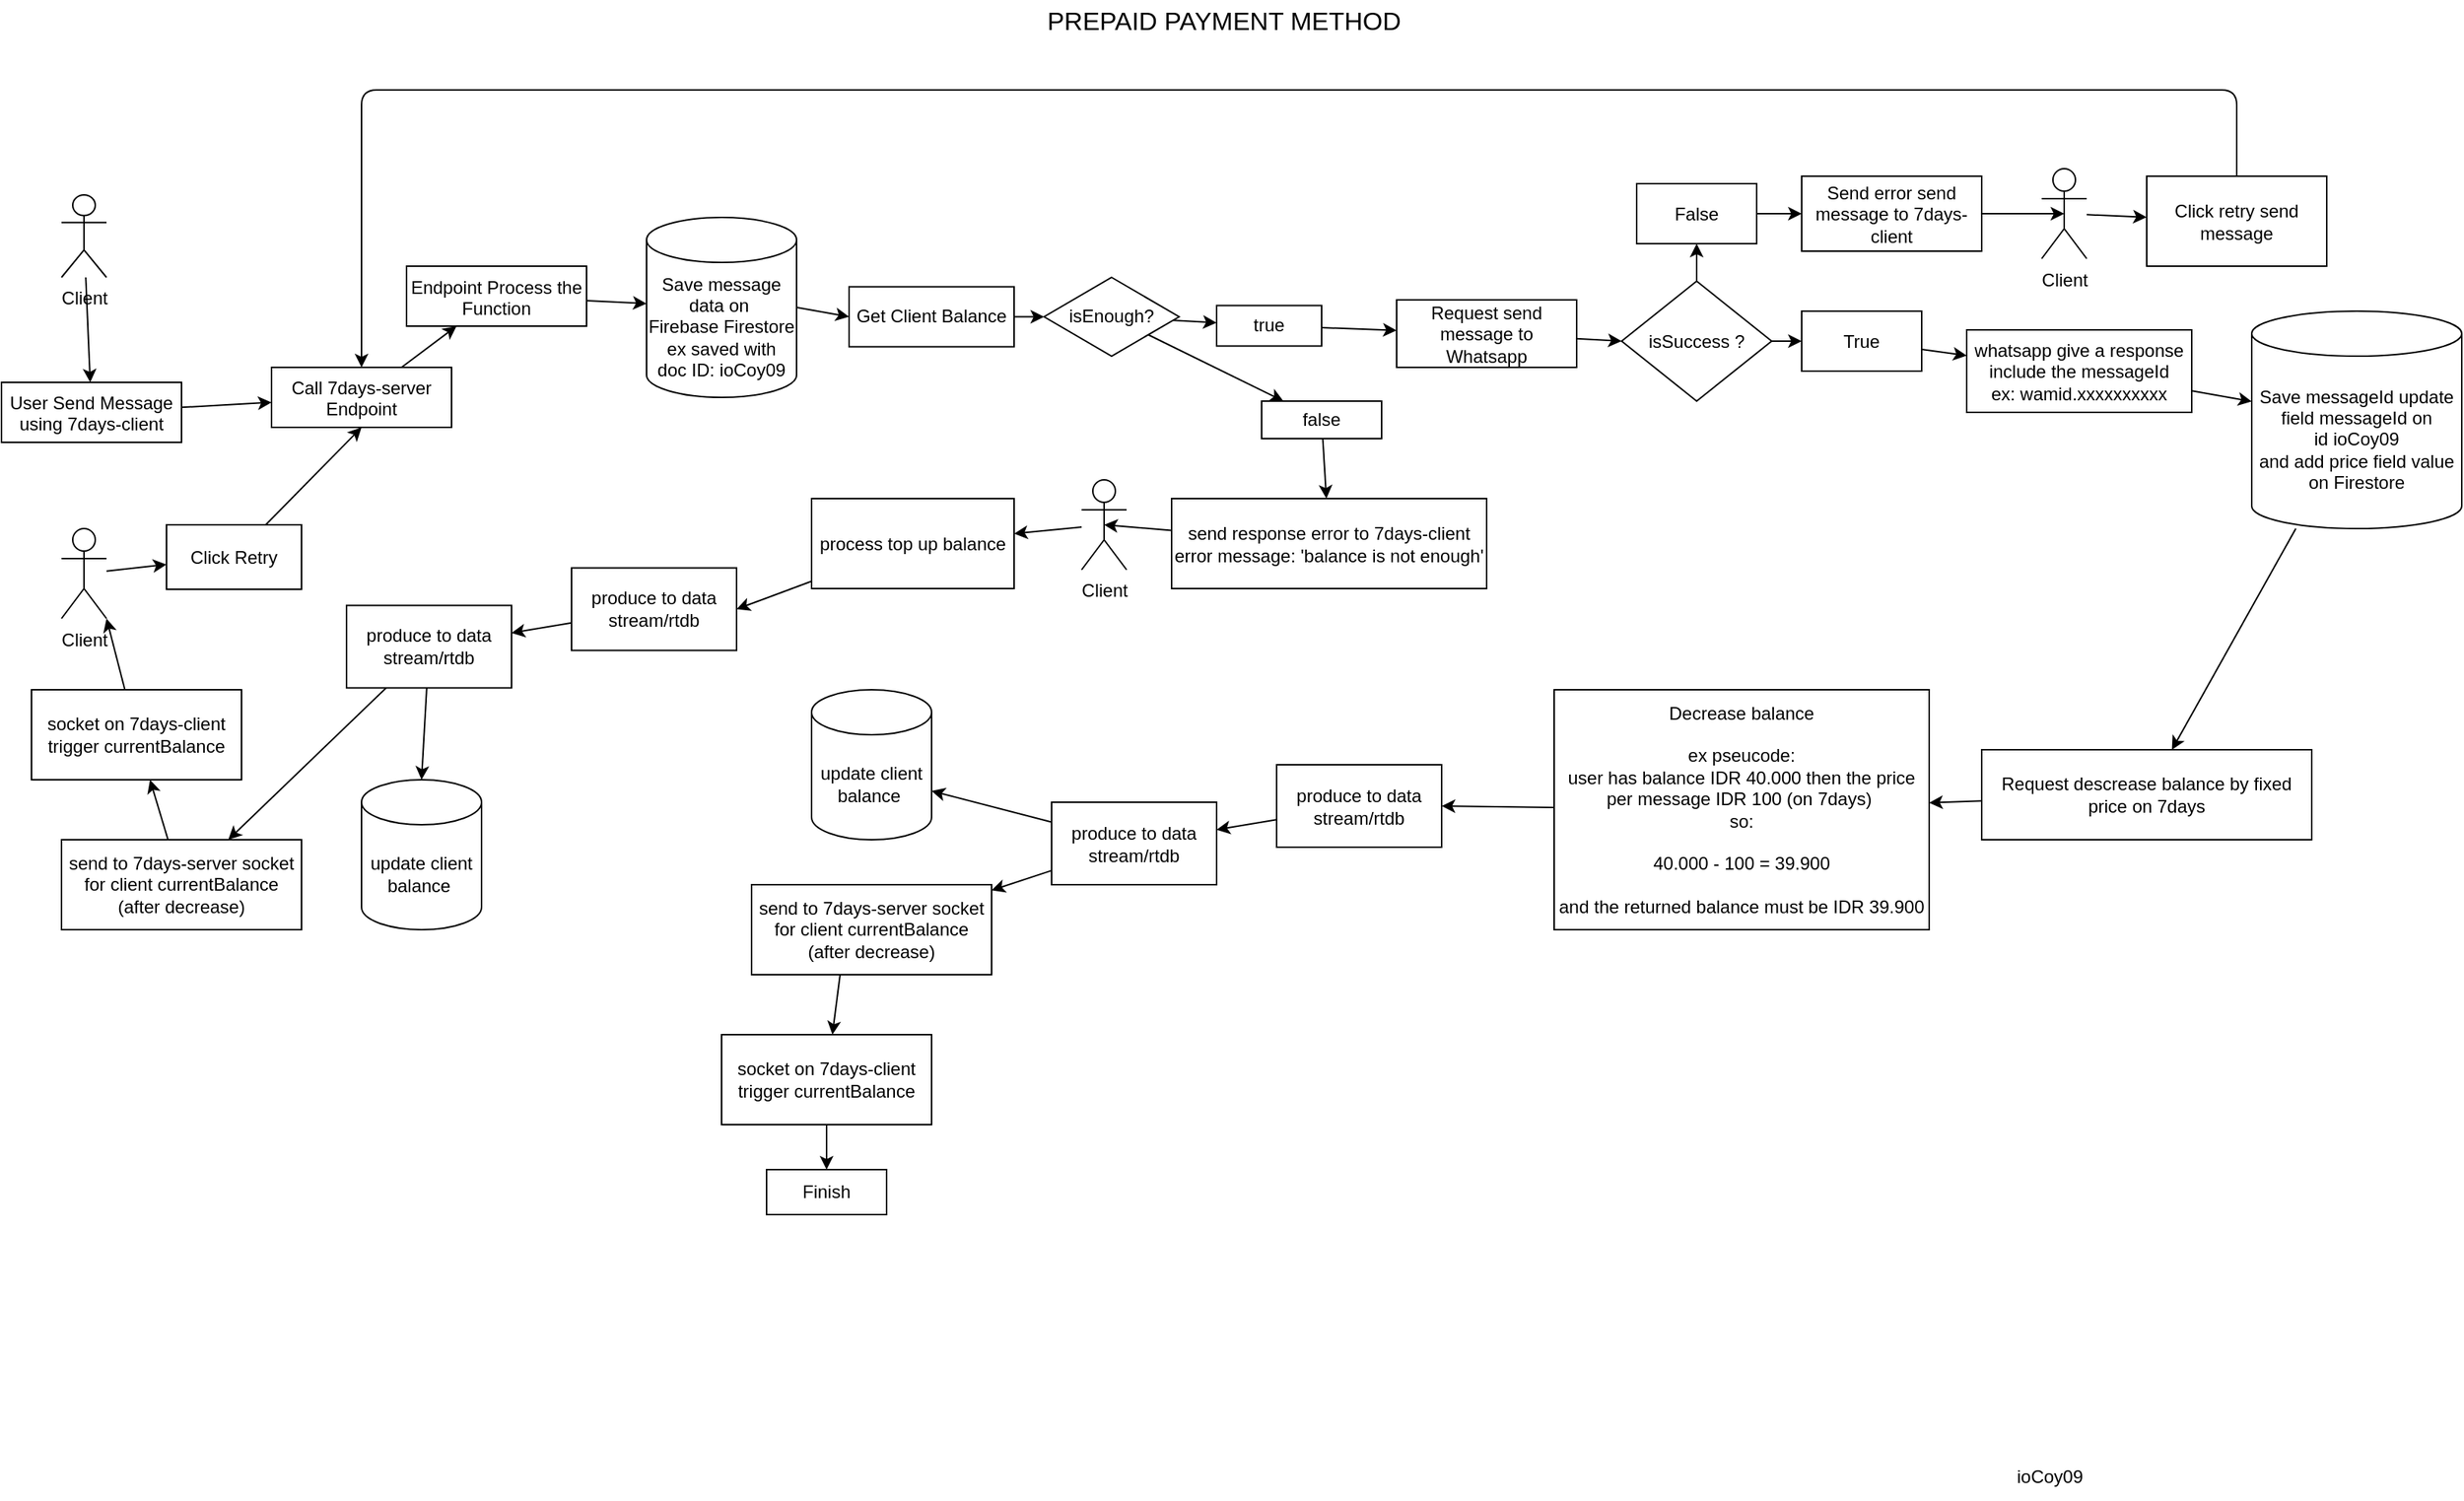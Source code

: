 <mxfile>
    <diagram id="yiUFdmM7ZMQAX9hIOiX3" name="Page-1">
        <mxGraphModel dx="1692" dy="853" grid="1" gridSize="10" guides="1" tooltips="1" connect="1" arrows="1" fold="1" page="1" pageScale="1" pageWidth="2000" pageHeight="1500" math="0" shadow="0">
            <root>
                <mxCell id="0"/>
                <mxCell id="1" parent="0"/>
                <mxCell id="4" value="" style="edgeStyle=none;html=1;" parent="1" source="2" target="3" edge="1">
                    <mxGeometry relative="1" as="geometry"/>
                </mxCell>
                <mxCell id="2" value="Client" style="shape=umlActor;verticalLabelPosition=bottom;verticalAlign=top;html=1;outlineConnect=0;" parent="1" vertex="1">
                    <mxGeometry x="130" y="150" width="30" height="55" as="geometry"/>
                </mxCell>
                <mxCell id="6" value="" style="edgeStyle=none;html=1;" parent="1" source="3" target="5" edge="1">
                    <mxGeometry relative="1" as="geometry"/>
                </mxCell>
                <mxCell id="3" value="User Send Message using 7days-client" style="whiteSpace=wrap;html=1;verticalAlign=top;align=center;" parent="1" vertex="1">
                    <mxGeometry x="90" y="275" width="120" height="40" as="geometry"/>
                </mxCell>
                <mxCell id="8" value="" style="edgeStyle=none;html=1;" parent="1" source="5" target="7" edge="1">
                    <mxGeometry relative="1" as="geometry"/>
                </mxCell>
                <mxCell id="5" value="Call 7days-server Endpoint" style="whiteSpace=wrap;html=1;verticalAlign=top;align=center;" parent="1" vertex="1">
                    <mxGeometry x="270" y="265" width="120" height="40" as="geometry"/>
                </mxCell>
                <mxCell id="13" value="" style="edgeStyle=none;html=1;" edge="1" parent="1" source="7" target="14">
                    <mxGeometry relative="1" as="geometry">
                        <mxPoint x="505.0" y="222.054" as="targetPoint"/>
                    </mxGeometry>
                </mxCell>
                <mxCell id="7" value="Endpoint Process the Function" style="whiteSpace=wrap;html=1;verticalAlign=top;align=center;" parent="1" vertex="1">
                    <mxGeometry x="360" y="197.5" width="120" height="40" as="geometry"/>
                </mxCell>
                <mxCell id="18" style="edgeStyle=none;html=1;exitX=1;exitY=0.5;exitDx=0;exitDy=0;exitPerimeter=0;entryX=0;entryY=0.5;entryDx=0;entryDy=0;" edge="1" parent="1" source="14" target="99">
                    <mxGeometry relative="1" as="geometry">
                        <mxPoint x="670" y="225" as="targetPoint"/>
                    </mxGeometry>
                </mxCell>
                <mxCell id="14" value="Save message data on&amp;nbsp;&lt;br&gt;Firebase Firestore&lt;br&gt;ex saved with &lt;br&gt;doc ID: ioCoy09" style="shape=cylinder3;whiteSpace=wrap;html=1;boundedLbl=1;backgroundOutline=1;size=15;" vertex="1" parent="1">
                    <mxGeometry x="520" y="165" width="100" height="120" as="geometry"/>
                </mxCell>
                <mxCell id="22" style="edgeStyle=none;html=1;entryX=0;entryY=0.5;entryDx=0;entryDy=0;" edge="1" parent="1" source="19" target="21">
                    <mxGeometry relative="1" as="geometry"/>
                </mxCell>
                <mxCell id="19" value="Request send message to Whatsapp" style="rounded=0;whiteSpace=wrap;html=1;" vertex="1" parent="1">
                    <mxGeometry x="1020" y="220" width="120" height="45" as="geometry"/>
                </mxCell>
                <mxCell id="23" style="edgeStyle=none;html=1;" edge="1" parent="1" source="21" target="25">
                    <mxGeometry relative="1" as="geometry">
                        <mxPoint x="1220" y="162.5" as="targetPoint"/>
                    </mxGeometry>
                </mxCell>
                <mxCell id="38" style="edgeStyle=none;html=1;" edge="1" parent="1" source="21" target="39">
                    <mxGeometry relative="1" as="geometry">
                        <mxPoint x="1300" y="247.5" as="targetPoint"/>
                    </mxGeometry>
                </mxCell>
                <mxCell id="21" value="isSuccess ?" style="rhombus;whiteSpace=wrap;html=1;rounded=0;" vertex="1" parent="1">
                    <mxGeometry x="1170" y="207.5" width="100" height="80" as="geometry"/>
                </mxCell>
                <mxCell id="29" value="" style="edgeStyle=none;html=1;" edge="1" parent="1" source="25" target="28">
                    <mxGeometry relative="1" as="geometry"/>
                </mxCell>
                <mxCell id="25" value="False" style="rounded=0;whiteSpace=wrap;html=1;" vertex="1" parent="1">
                    <mxGeometry x="1180" y="142.5" width="80" height="40" as="geometry"/>
                </mxCell>
                <mxCell id="31" style="edgeStyle=none;html=1;entryX=0.5;entryY=0.5;entryDx=0;entryDy=0;entryPerimeter=0;" edge="1" parent="1" source="28" target="30">
                    <mxGeometry relative="1" as="geometry"/>
                </mxCell>
                <mxCell id="28" value="Send error send message to 7days-client" style="rounded=0;whiteSpace=wrap;html=1;" vertex="1" parent="1">
                    <mxGeometry x="1290" y="137.5" width="120" height="50" as="geometry"/>
                </mxCell>
                <mxCell id="32" style="edgeStyle=none;html=1;" edge="1" parent="1" source="30" target="33">
                    <mxGeometry relative="1" as="geometry">
                        <mxPoint x="1520" y="162.5" as="targetPoint"/>
                    </mxGeometry>
                </mxCell>
                <mxCell id="30" value="Client" style="shape=umlActor;verticalLabelPosition=bottom;verticalAlign=top;html=1;outlineConnect=0;" vertex="1" parent="1">
                    <mxGeometry x="1450" y="132.5" width="30" height="60" as="geometry"/>
                </mxCell>
                <mxCell id="37" style="edgeStyle=none;html=1;entryX=0.5;entryY=0;entryDx=0;entryDy=0;" edge="1" parent="1" source="33" target="5">
                    <mxGeometry relative="1" as="geometry">
                        <mxPoint x="340" y="60" as="targetPoint"/>
                        <Array as="points">
                            <mxPoint x="1580" y="80"/>
                            <mxPoint x="330" y="80"/>
                        </Array>
                    </mxGeometry>
                </mxCell>
                <mxCell id="33" value="Click retry send message" style="rounded=0;whiteSpace=wrap;html=1;" vertex="1" parent="1">
                    <mxGeometry x="1520" y="137.5" width="120" height="60" as="geometry"/>
                </mxCell>
                <mxCell id="41" value="" style="edgeStyle=none;html=1;" edge="1" parent="1" source="39" target="40">
                    <mxGeometry relative="1" as="geometry"/>
                </mxCell>
                <mxCell id="39" value="True" style="rounded=0;whiteSpace=wrap;html=1;" vertex="1" parent="1">
                    <mxGeometry x="1290" y="227.5" width="80" height="40" as="geometry"/>
                </mxCell>
                <mxCell id="42" style="edgeStyle=none;html=1;" edge="1" parent="1" source="40" target="44">
                    <mxGeometry relative="1" as="geometry">
                        <mxPoint x="1580" y="282.5" as="targetPoint"/>
                    </mxGeometry>
                </mxCell>
                <mxCell id="40" value="whatsapp give a response include the messageId&lt;br&gt;ex: wamid.xxxxxxxxxx" style="rounded=0;whiteSpace=wrap;html=1;" vertex="1" parent="1">
                    <mxGeometry x="1400" y="240" width="150" height="55" as="geometry"/>
                </mxCell>
                <mxCell id="43" value="&lt;span style=&quot;&quot;&gt;ioCoy09&lt;/span&gt;" style="text;html=1;align=center;verticalAlign=middle;resizable=0;points=[];autosize=1;strokeColor=none;fillColor=none;" vertex="1" parent="1">
                    <mxGeometry x="1420" y="990" width="70" height="30" as="geometry"/>
                </mxCell>
                <mxCell id="45" style="edgeStyle=none;html=1;" edge="1" parent="1" source="44" target="46">
                    <mxGeometry relative="1" as="geometry">
                        <mxPoint x="1350" y="390" as="targetPoint"/>
                        <mxPoint x="1369.7" y="350.65" as="sourcePoint"/>
                    </mxGeometry>
                </mxCell>
                <mxCell id="44" value="Save messageId update field messageId on id&amp;nbsp;&lt;span style=&quot;&quot;&gt;ioCoy09&lt;br&gt;and add price field value&lt;br&gt;on Firestore&lt;br&gt;&lt;/span&gt;" style="shape=cylinder3;whiteSpace=wrap;html=1;boundedLbl=1;backgroundOutline=1;size=15;" vertex="1" parent="1">
                    <mxGeometry x="1590" y="227.5" width="140" height="145" as="geometry"/>
                </mxCell>
                <mxCell id="46" value="Request descrease balance by fixed price on 7days" style="rounded=0;whiteSpace=wrap;html=1;" vertex="1" parent="1">
                    <mxGeometry x="1410" y="520" width="220" height="60" as="geometry"/>
                </mxCell>
                <mxCell id="55" value="" style="edgeStyle=none;html=1;" edge="1" parent="1" source="46" target="54">
                    <mxGeometry relative="1" as="geometry">
                        <mxPoint x="1270" y="545" as="sourcePoint"/>
                    </mxGeometry>
                </mxCell>
                <mxCell id="58" style="edgeStyle=none;html=1;entryX=1;entryY=0.5;entryDx=0;entryDy=0;" edge="1" parent="1" source="54" target="61">
                    <mxGeometry relative="1" as="geometry">
                        <mxPoint x="940.0" y="539.651" as="targetPoint"/>
                    </mxGeometry>
                </mxCell>
                <mxCell id="54" value="Decrease balance&lt;br&gt;&lt;br&gt;ex pseucode:&lt;br&gt;user has balance IDR 40.000 then the price per message IDR 100 (on 7days)&amp;nbsp;&lt;br&gt;so:&lt;br&gt;&lt;br&gt;40.000 - 100 = 39.900&lt;br&gt;&lt;br&gt;and the returned balance must be IDR 39.900" style="rounded=0;whiteSpace=wrap;html=1;" vertex="1" parent="1">
                    <mxGeometry x="1125" y="480" width="250" height="160" as="geometry"/>
                </mxCell>
                <mxCell id="64" value="" style="edgeStyle=none;html=1;" edge="1" parent="1" source="61" target="63">
                    <mxGeometry relative="1" as="geometry"/>
                </mxCell>
                <mxCell id="61" value="produce to data stream/rtdb" style="whiteSpace=wrap;html=1;" vertex="1" parent="1">
                    <mxGeometry x="940" y="530" width="110" height="55" as="geometry"/>
                </mxCell>
                <mxCell id="66" style="edgeStyle=none;html=1;entryX=1;entryY=0;entryDx=0;entryDy=67.5;entryPerimeter=0;" edge="1" parent="1" source="63" target="65">
                    <mxGeometry relative="1" as="geometry"/>
                </mxCell>
                <mxCell id="70" style="edgeStyle=none;html=1;" edge="1" parent="1" source="63" target="71">
                    <mxGeometry relative="1" as="geometry">
                        <mxPoint x="730" y="650" as="targetPoint"/>
                    </mxGeometry>
                </mxCell>
                <mxCell id="63" value="produce to data stream/rtdb" style="whiteSpace=wrap;html=1;" vertex="1" parent="1">
                    <mxGeometry x="790" y="555" width="110" height="55" as="geometry"/>
                </mxCell>
                <mxCell id="65" value="&lt;span style=&quot;&quot;&gt;update client balance&amp;nbsp;&lt;br&gt;&lt;/span&gt;" style="shape=cylinder3;whiteSpace=wrap;html=1;boundedLbl=1;backgroundOutline=1;size=15;" vertex="1" parent="1">
                    <mxGeometry x="630" y="480" width="80" height="100" as="geometry"/>
                </mxCell>
                <mxCell id="73" style="edgeStyle=none;html=1;" edge="1" parent="1" target="74">
                    <mxGeometry relative="1" as="geometry">
                        <mxPoint x="620" y="710" as="targetPoint"/>
                        <mxPoint x="649" y="670" as="sourcePoint"/>
                    </mxGeometry>
                </mxCell>
                <mxCell id="71" value="send to 7days-server socket for client currentBalance (after decrease)" style="rounded=0;whiteSpace=wrap;html=1;" vertex="1" parent="1">
                    <mxGeometry x="590" y="610" width="160" height="60" as="geometry"/>
                </mxCell>
                <mxCell id="84" style="edgeStyle=none;html=1;" edge="1" parent="1" source="74" target="83">
                    <mxGeometry relative="1" as="geometry"/>
                </mxCell>
                <mxCell id="74" value="socket on 7days-client trigger currentBalance" style="rounded=0;whiteSpace=wrap;html=1;" vertex="1" parent="1">
                    <mxGeometry x="570" y="710" width="140" height="60" as="geometry"/>
                </mxCell>
                <mxCell id="83" value="Finish" style="whiteSpace=wrap;html=1;rounded=0;" vertex="1" parent="1">
                    <mxGeometry x="600" y="800" width="80" height="30" as="geometry"/>
                </mxCell>
                <mxCell id="98" value="" style="edgeStyle=none;html=1;" edge="1" parent="1" source="99" target="102">
                    <mxGeometry relative="1" as="geometry"/>
                </mxCell>
                <mxCell id="99" value="Get Client Balance" style="rounded=0;whiteSpace=wrap;html=1;" vertex="1" parent="1">
                    <mxGeometry x="655" y="211.25" width="110" height="40" as="geometry"/>
                </mxCell>
                <mxCell id="100" style="edgeStyle=none;html=1;" edge="1" parent="1" source="102" target="104">
                    <mxGeometry relative="1" as="geometry"/>
                </mxCell>
                <mxCell id="101" value="" style="edgeStyle=none;html=1;" edge="1" parent="1" source="102" target="106">
                    <mxGeometry relative="1" as="geometry"/>
                </mxCell>
                <mxCell id="102" value="isEnough?" style="rhombus;whiteSpace=wrap;html=1;rounded=0;" vertex="1" parent="1">
                    <mxGeometry x="785" y="205" width="90" height="52.5" as="geometry"/>
                </mxCell>
                <mxCell id="103" style="edgeStyle=none;html=1;" edge="1" parent="1" source="104" target="19">
                    <mxGeometry relative="1" as="geometry">
                        <mxPoint x="1020" y="244.491" as="targetPoint"/>
                    </mxGeometry>
                </mxCell>
                <mxCell id="104" value="true" style="whiteSpace=wrap;html=1;rounded=0;" vertex="1" parent="1">
                    <mxGeometry x="900" y="223.75" width="70" height="27" as="geometry"/>
                </mxCell>
                <mxCell id="105" style="edgeStyle=none;html=1;" edge="1" parent="1" source="106" target="107">
                    <mxGeometry relative="1" as="geometry"/>
                </mxCell>
                <mxCell id="106" value="false" style="whiteSpace=wrap;html=1;rounded=0;" vertex="1" parent="1">
                    <mxGeometry x="930" y="287.5" width="80" height="25" as="geometry"/>
                </mxCell>
                <mxCell id="109" value="" style="edgeStyle=none;html=1;entryX=0.5;entryY=0.5;entryDx=0;entryDy=0;entryPerimeter=0;" edge="1" parent="1" source="107" target="110">
                    <mxGeometry relative="1" as="geometry">
                        <mxPoint x="840" y="382.5" as="targetPoint"/>
                    </mxGeometry>
                </mxCell>
                <mxCell id="107" value="send response error to 7days-client&lt;br&gt;error message: 'balance is not enough'" style="whiteSpace=wrap;html=1;rounded=0;" vertex="1" parent="1">
                    <mxGeometry x="870" y="352.5" width="210" height="60" as="geometry"/>
                </mxCell>
                <mxCell id="113" value="" style="edgeStyle=none;html=1;" edge="1" parent="1" source="110" target="114">
                    <mxGeometry relative="1" as="geometry">
                        <mxPoint x="770" y="375.978" as="targetPoint"/>
                    </mxGeometry>
                </mxCell>
                <mxCell id="110" value="Client" style="shape=umlActor;verticalLabelPosition=bottom;verticalAlign=top;html=1;outlineConnect=0;" vertex="1" parent="1">
                    <mxGeometry x="810" y="340" width="30" height="60" as="geometry"/>
                </mxCell>
                <mxCell id="124" style="edgeStyle=none;html=1;entryX=1;entryY=0.5;entryDx=0;entryDy=0;" edge="1" parent="1" source="114" target="116">
                    <mxGeometry relative="1" as="geometry"/>
                </mxCell>
                <mxCell id="114" value="process top up balance" style="whiteSpace=wrap;html=1;rounded=0;" vertex="1" parent="1">
                    <mxGeometry x="630" y="352.5" width="135" height="60" as="geometry"/>
                </mxCell>
                <mxCell id="115" value="" style="edgeStyle=none;html=1;" edge="1" parent="1" source="116" target="119">
                    <mxGeometry relative="1" as="geometry"/>
                </mxCell>
                <mxCell id="116" value="produce to data stream/rtdb" style="whiteSpace=wrap;html=1;" vertex="1" parent="1">
                    <mxGeometry x="470" y="398.75" width="110" height="55" as="geometry"/>
                </mxCell>
                <mxCell id="117" style="edgeStyle=none;html=1;entryX=0.5;entryY=0;entryDx=0;entryDy=0;entryPerimeter=0;" edge="1" parent="1" source="119" target="120">
                    <mxGeometry relative="1" as="geometry"/>
                </mxCell>
                <mxCell id="118" style="edgeStyle=none;html=1;" edge="1" parent="1" source="119" target="122">
                    <mxGeometry relative="1" as="geometry">
                        <mxPoint x="260" y="518.75" as="targetPoint"/>
                    </mxGeometry>
                </mxCell>
                <mxCell id="119" value="produce to data stream/rtdb" style="whiteSpace=wrap;html=1;" vertex="1" parent="1">
                    <mxGeometry x="320" y="423.75" width="110" height="55" as="geometry"/>
                </mxCell>
                <mxCell id="120" value="&lt;span style=&quot;&quot;&gt;update client balance&amp;nbsp;&lt;br&gt;&lt;/span&gt;" style="shape=cylinder3;whiteSpace=wrap;html=1;boundedLbl=1;backgroundOutline=1;size=15;" vertex="1" parent="1">
                    <mxGeometry x="330" y="540" width="80" height="100" as="geometry"/>
                </mxCell>
                <mxCell id="121" style="edgeStyle=none;html=1;" edge="1" parent="1" target="123" source="122">
                    <mxGeometry relative="1" as="geometry">
                        <mxPoint x="150" y="578.75" as="targetPoint"/>
                        <mxPoint x="179" y="538.75" as="sourcePoint"/>
                    </mxGeometry>
                </mxCell>
                <mxCell id="122" value="send to 7days-server socket for client currentBalance (after decrease)" style="rounded=0;whiteSpace=wrap;html=1;" vertex="1" parent="1">
                    <mxGeometry x="130" y="580" width="160" height="60" as="geometry"/>
                </mxCell>
                <mxCell id="126" style="edgeStyle=none;html=1;entryX=1;entryY=1;entryDx=0;entryDy=0;entryPerimeter=0;" edge="1" parent="1" source="123" target="127">
                    <mxGeometry relative="1" as="geometry">
                        <mxPoint x="180" y="450" as="targetPoint"/>
                    </mxGeometry>
                </mxCell>
                <mxCell id="123" value="socket on 7days-client trigger currentBalance" style="rounded=0;whiteSpace=wrap;html=1;" vertex="1" parent="1">
                    <mxGeometry x="110" y="480" width="140" height="60" as="geometry"/>
                </mxCell>
                <mxCell id="128" style="edgeStyle=none;html=1;" edge="1" parent="1" source="127" target="129">
                    <mxGeometry relative="1" as="geometry">
                        <mxPoint x="200" y="390" as="targetPoint"/>
                    </mxGeometry>
                </mxCell>
                <mxCell id="127" value="Client" style="shape=umlActor;verticalLabelPosition=bottom;verticalAlign=top;html=1;outlineConnect=0;" vertex="1" parent="1">
                    <mxGeometry x="130" y="372.5" width="30" height="60" as="geometry"/>
                </mxCell>
                <mxCell id="130" style="edgeStyle=none;html=1;entryX=0.5;entryY=1;entryDx=0;entryDy=0;" edge="1" parent="1" source="129" target="5">
                    <mxGeometry relative="1" as="geometry"/>
                </mxCell>
                <mxCell id="129" value="Click Retry" style="rounded=0;whiteSpace=wrap;html=1;" vertex="1" parent="1">
                    <mxGeometry x="200" y="370" width="90" height="43" as="geometry"/>
                </mxCell>
                <mxCell id="132" value="&lt;font style=&quot;font-size: 17px;&quot;&gt;PREPAID PAYMENT METHOD&lt;/font&gt;" style="text;html=1;strokeColor=none;fillColor=none;align=center;verticalAlign=middle;whiteSpace=wrap;rounded=0;" vertex="1" parent="1">
                    <mxGeometry x="730" y="20" width="350" height="30" as="geometry"/>
                </mxCell>
            </root>
        </mxGraphModel>
    </diagram>
</mxfile>